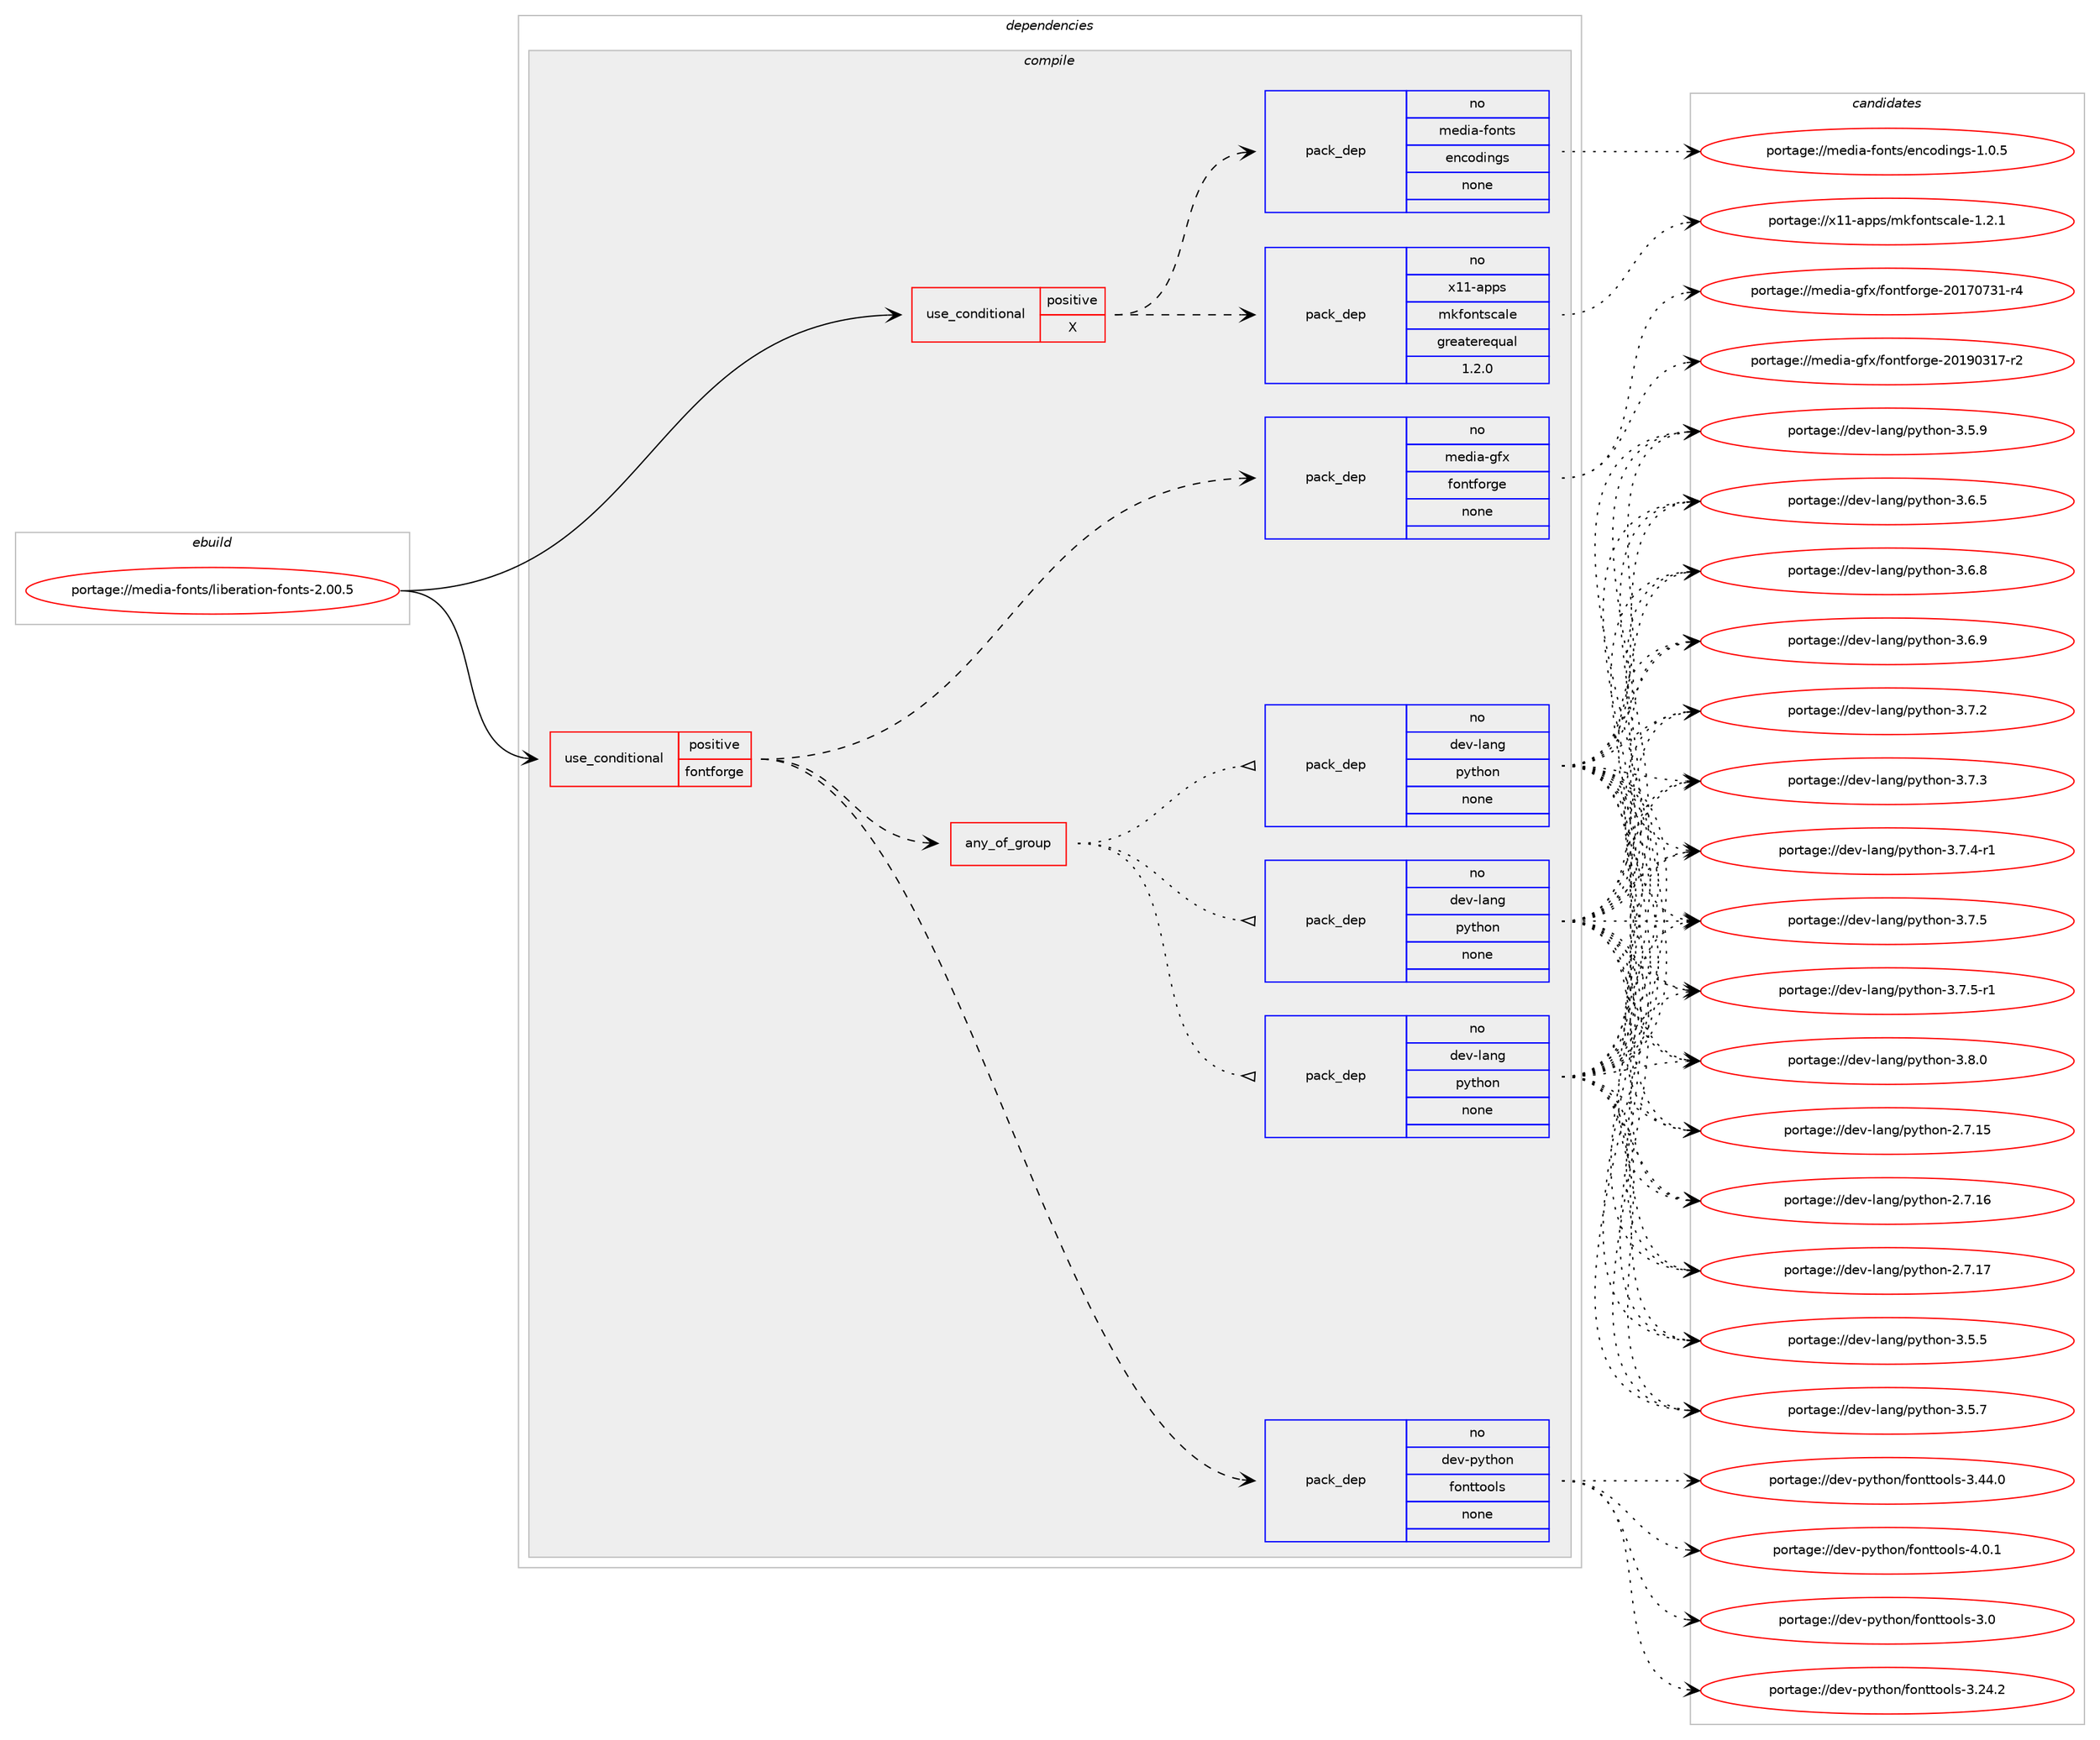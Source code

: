 digraph prolog {

# *************
# Graph options
# *************

newrank=true;
concentrate=true;
compound=true;
graph [rankdir=LR,fontname=Helvetica,fontsize=10,ranksep=1.5];#, ranksep=2.5, nodesep=0.2];
edge  [arrowhead=vee];
node  [fontname=Helvetica,fontsize=10];

# **********
# The ebuild
# **********

subgraph cluster_leftcol {
color=gray;
rank=same;
label=<<i>ebuild</i>>;
id [label="portage://media-fonts/liberation-fonts-2.00.5", color=red, width=4, href="../media-fonts/liberation-fonts-2.00.5.svg"];
}

# ****************
# The dependencies
# ****************

subgraph cluster_midcol {
color=gray;
label=<<i>dependencies</i>>;
subgraph cluster_compile {
fillcolor="#eeeeee";
style=filled;
label=<<i>compile</i>>;
subgraph cond77631 {
dependency310180 [label=<<TABLE BORDER="0" CELLBORDER="1" CELLSPACING="0" CELLPADDING="4"><TR><TD ROWSPAN="3" CELLPADDING="10">use_conditional</TD></TR><TR><TD>positive</TD></TR><TR><TD>X</TD></TR></TABLE>>, shape=none, color=red];
subgraph pack227541 {
dependency310181 [label=<<TABLE BORDER="0" CELLBORDER="1" CELLSPACING="0" CELLPADDING="4" WIDTH="220"><TR><TD ROWSPAN="6" CELLPADDING="30">pack_dep</TD></TR><TR><TD WIDTH="110">no</TD></TR><TR><TD>x11-apps</TD></TR><TR><TD>mkfontscale</TD></TR><TR><TD>greaterequal</TD></TR><TR><TD>1.2.0</TD></TR></TABLE>>, shape=none, color=blue];
}
dependency310180:e -> dependency310181:w [weight=20,style="dashed",arrowhead="vee"];
subgraph pack227542 {
dependency310182 [label=<<TABLE BORDER="0" CELLBORDER="1" CELLSPACING="0" CELLPADDING="4" WIDTH="220"><TR><TD ROWSPAN="6" CELLPADDING="30">pack_dep</TD></TR><TR><TD WIDTH="110">no</TD></TR><TR><TD>media-fonts</TD></TR><TR><TD>encodings</TD></TR><TR><TD>none</TD></TR><TR><TD></TD></TR></TABLE>>, shape=none, color=blue];
}
dependency310180:e -> dependency310182:w [weight=20,style="dashed",arrowhead="vee"];
}
id:e -> dependency310180:w [weight=20,style="solid",arrowhead="vee"];
subgraph cond77632 {
dependency310183 [label=<<TABLE BORDER="0" CELLBORDER="1" CELLSPACING="0" CELLPADDING="4"><TR><TD ROWSPAN="3" CELLPADDING="10">use_conditional</TD></TR><TR><TD>positive</TD></TR><TR><TD>fontforge</TD></TR></TABLE>>, shape=none, color=red];
subgraph any4899 {
dependency310184 [label=<<TABLE BORDER="0" CELLBORDER="1" CELLSPACING="0" CELLPADDING="4"><TR><TD CELLPADDING="10">any_of_group</TD></TR></TABLE>>, shape=none, color=red];subgraph pack227543 {
dependency310185 [label=<<TABLE BORDER="0" CELLBORDER="1" CELLSPACING="0" CELLPADDING="4" WIDTH="220"><TR><TD ROWSPAN="6" CELLPADDING="30">pack_dep</TD></TR><TR><TD WIDTH="110">no</TD></TR><TR><TD>dev-lang</TD></TR><TR><TD>python</TD></TR><TR><TD>none</TD></TR><TR><TD></TD></TR></TABLE>>, shape=none, color=blue];
}
dependency310184:e -> dependency310185:w [weight=20,style="dotted",arrowhead="oinv"];
subgraph pack227544 {
dependency310186 [label=<<TABLE BORDER="0" CELLBORDER="1" CELLSPACING="0" CELLPADDING="4" WIDTH="220"><TR><TD ROWSPAN="6" CELLPADDING="30">pack_dep</TD></TR><TR><TD WIDTH="110">no</TD></TR><TR><TD>dev-lang</TD></TR><TR><TD>python</TD></TR><TR><TD>none</TD></TR><TR><TD></TD></TR></TABLE>>, shape=none, color=blue];
}
dependency310184:e -> dependency310186:w [weight=20,style="dotted",arrowhead="oinv"];
subgraph pack227545 {
dependency310187 [label=<<TABLE BORDER="0" CELLBORDER="1" CELLSPACING="0" CELLPADDING="4" WIDTH="220"><TR><TD ROWSPAN="6" CELLPADDING="30">pack_dep</TD></TR><TR><TD WIDTH="110">no</TD></TR><TR><TD>dev-lang</TD></TR><TR><TD>python</TD></TR><TR><TD>none</TD></TR><TR><TD></TD></TR></TABLE>>, shape=none, color=blue];
}
dependency310184:e -> dependency310187:w [weight=20,style="dotted",arrowhead="oinv"];
}
dependency310183:e -> dependency310184:w [weight=20,style="dashed",arrowhead="vee"];
subgraph pack227546 {
dependency310188 [label=<<TABLE BORDER="0" CELLBORDER="1" CELLSPACING="0" CELLPADDING="4" WIDTH="220"><TR><TD ROWSPAN="6" CELLPADDING="30">pack_dep</TD></TR><TR><TD WIDTH="110">no</TD></TR><TR><TD>media-gfx</TD></TR><TR><TD>fontforge</TD></TR><TR><TD>none</TD></TR><TR><TD></TD></TR></TABLE>>, shape=none, color=blue];
}
dependency310183:e -> dependency310188:w [weight=20,style="dashed",arrowhead="vee"];
subgraph pack227547 {
dependency310189 [label=<<TABLE BORDER="0" CELLBORDER="1" CELLSPACING="0" CELLPADDING="4" WIDTH="220"><TR><TD ROWSPAN="6" CELLPADDING="30">pack_dep</TD></TR><TR><TD WIDTH="110">no</TD></TR><TR><TD>dev-python</TD></TR><TR><TD>fonttools</TD></TR><TR><TD>none</TD></TR><TR><TD></TD></TR></TABLE>>, shape=none, color=blue];
}
dependency310183:e -> dependency310189:w [weight=20,style="dashed",arrowhead="vee"];
}
id:e -> dependency310183:w [weight=20,style="solid",arrowhead="vee"];
}
subgraph cluster_compileandrun {
fillcolor="#eeeeee";
style=filled;
label=<<i>compile and run</i>>;
}
subgraph cluster_run {
fillcolor="#eeeeee";
style=filled;
label=<<i>run</i>>;
}
}

# **************
# The candidates
# **************

subgraph cluster_choices {
rank=same;
color=gray;
label=<<i>candidates</i>>;

subgraph choice227541 {
color=black;
nodesep=1;
choiceportage12049494597112112115471091071021111101161159997108101454946504649 [label="portage://x11-apps/mkfontscale-1.2.1", color=red, width=4,href="../x11-apps/mkfontscale-1.2.1.svg"];
dependency310181:e -> choiceportage12049494597112112115471091071021111101161159997108101454946504649:w [style=dotted,weight="100"];
}
subgraph choice227542 {
color=black;
nodesep=1;
choiceportage10910110010597451021111101161154710111099111100105110103115454946484653 [label="portage://media-fonts/encodings-1.0.5", color=red, width=4,href="../media-fonts/encodings-1.0.5.svg"];
dependency310182:e -> choiceportage10910110010597451021111101161154710111099111100105110103115454946484653:w [style=dotted,weight="100"];
}
subgraph choice227543 {
color=black;
nodesep=1;
choiceportage10010111845108971101034711212111610411111045504655464953 [label="portage://dev-lang/python-2.7.15", color=red, width=4,href="../dev-lang/python-2.7.15.svg"];
choiceportage10010111845108971101034711212111610411111045504655464954 [label="portage://dev-lang/python-2.7.16", color=red, width=4,href="../dev-lang/python-2.7.16.svg"];
choiceportage10010111845108971101034711212111610411111045504655464955 [label="portage://dev-lang/python-2.7.17", color=red, width=4,href="../dev-lang/python-2.7.17.svg"];
choiceportage100101118451089711010347112121116104111110455146534653 [label="portage://dev-lang/python-3.5.5", color=red, width=4,href="../dev-lang/python-3.5.5.svg"];
choiceportage100101118451089711010347112121116104111110455146534655 [label="portage://dev-lang/python-3.5.7", color=red, width=4,href="../dev-lang/python-3.5.7.svg"];
choiceportage100101118451089711010347112121116104111110455146534657 [label="portage://dev-lang/python-3.5.9", color=red, width=4,href="../dev-lang/python-3.5.9.svg"];
choiceportage100101118451089711010347112121116104111110455146544653 [label="portage://dev-lang/python-3.6.5", color=red, width=4,href="../dev-lang/python-3.6.5.svg"];
choiceportage100101118451089711010347112121116104111110455146544656 [label="portage://dev-lang/python-3.6.8", color=red, width=4,href="../dev-lang/python-3.6.8.svg"];
choiceportage100101118451089711010347112121116104111110455146544657 [label="portage://dev-lang/python-3.6.9", color=red, width=4,href="../dev-lang/python-3.6.9.svg"];
choiceportage100101118451089711010347112121116104111110455146554650 [label="portage://dev-lang/python-3.7.2", color=red, width=4,href="../dev-lang/python-3.7.2.svg"];
choiceportage100101118451089711010347112121116104111110455146554651 [label="portage://dev-lang/python-3.7.3", color=red, width=4,href="../dev-lang/python-3.7.3.svg"];
choiceportage1001011184510897110103471121211161041111104551465546524511449 [label="portage://dev-lang/python-3.7.4-r1", color=red, width=4,href="../dev-lang/python-3.7.4-r1.svg"];
choiceportage100101118451089711010347112121116104111110455146554653 [label="portage://dev-lang/python-3.7.5", color=red, width=4,href="../dev-lang/python-3.7.5.svg"];
choiceportage1001011184510897110103471121211161041111104551465546534511449 [label="portage://dev-lang/python-3.7.5-r1", color=red, width=4,href="../dev-lang/python-3.7.5-r1.svg"];
choiceportage100101118451089711010347112121116104111110455146564648 [label="portage://dev-lang/python-3.8.0", color=red, width=4,href="../dev-lang/python-3.8.0.svg"];
dependency310185:e -> choiceportage10010111845108971101034711212111610411111045504655464953:w [style=dotted,weight="100"];
dependency310185:e -> choiceportage10010111845108971101034711212111610411111045504655464954:w [style=dotted,weight="100"];
dependency310185:e -> choiceportage10010111845108971101034711212111610411111045504655464955:w [style=dotted,weight="100"];
dependency310185:e -> choiceportage100101118451089711010347112121116104111110455146534653:w [style=dotted,weight="100"];
dependency310185:e -> choiceportage100101118451089711010347112121116104111110455146534655:w [style=dotted,weight="100"];
dependency310185:e -> choiceportage100101118451089711010347112121116104111110455146534657:w [style=dotted,weight="100"];
dependency310185:e -> choiceportage100101118451089711010347112121116104111110455146544653:w [style=dotted,weight="100"];
dependency310185:e -> choiceportage100101118451089711010347112121116104111110455146544656:w [style=dotted,weight="100"];
dependency310185:e -> choiceportage100101118451089711010347112121116104111110455146544657:w [style=dotted,weight="100"];
dependency310185:e -> choiceportage100101118451089711010347112121116104111110455146554650:w [style=dotted,weight="100"];
dependency310185:e -> choiceportage100101118451089711010347112121116104111110455146554651:w [style=dotted,weight="100"];
dependency310185:e -> choiceportage1001011184510897110103471121211161041111104551465546524511449:w [style=dotted,weight="100"];
dependency310185:e -> choiceportage100101118451089711010347112121116104111110455146554653:w [style=dotted,weight="100"];
dependency310185:e -> choiceportage1001011184510897110103471121211161041111104551465546534511449:w [style=dotted,weight="100"];
dependency310185:e -> choiceportage100101118451089711010347112121116104111110455146564648:w [style=dotted,weight="100"];
}
subgraph choice227544 {
color=black;
nodesep=1;
choiceportage10010111845108971101034711212111610411111045504655464953 [label="portage://dev-lang/python-2.7.15", color=red, width=4,href="../dev-lang/python-2.7.15.svg"];
choiceportage10010111845108971101034711212111610411111045504655464954 [label="portage://dev-lang/python-2.7.16", color=red, width=4,href="../dev-lang/python-2.7.16.svg"];
choiceportage10010111845108971101034711212111610411111045504655464955 [label="portage://dev-lang/python-2.7.17", color=red, width=4,href="../dev-lang/python-2.7.17.svg"];
choiceportage100101118451089711010347112121116104111110455146534653 [label="portage://dev-lang/python-3.5.5", color=red, width=4,href="../dev-lang/python-3.5.5.svg"];
choiceportage100101118451089711010347112121116104111110455146534655 [label="portage://dev-lang/python-3.5.7", color=red, width=4,href="../dev-lang/python-3.5.7.svg"];
choiceportage100101118451089711010347112121116104111110455146534657 [label="portage://dev-lang/python-3.5.9", color=red, width=4,href="../dev-lang/python-3.5.9.svg"];
choiceportage100101118451089711010347112121116104111110455146544653 [label="portage://dev-lang/python-3.6.5", color=red, width=4,href="../dev-lang/python-3.6.5.svg"];
choiceportage100101118451089711010347112121116104111110455146544656 [label="portage://dev-lang/python-3.6.8", color=red, width=4,href="../dev-lang/python-3.6.8.svg"];
choiceportage100101118451089711010347112121116104111110455146544657 [label="portage://dev-lang/python-3.6.9", color=red, width=4,href="../dev-lang/python-3.6.9.svg"];
choiceportage100101118451089711010347112121116104111110455146554650 [label="portage://dev-lang/python-3.7.2", color=red, width=4,href="../dev-lang/python-3.7.2.svg"];
choiceportage100101118451089711010347112121116104111110455146554651 [label="portage://dev-lang/python-3.7.3", color=red, width=4,href="../dev-lang/python-3.7.3.svg"];
choiceportage1001011184510897110103471121211161041111104551465546524511449 [label="portage://dev-lang/python-3.7.4-r1", color=red, width=4,href="../dev-lang/python-3.7.4-r1.svg"];
choiceportage100101118451089711010347112121116104111110455146554653 [label="portage://dev-lang/python-3.7.5", color=red, width=4,href="../dev-lang/python-3.7.5.svg"];
choiceportage1001011184510897110103471121211161041111104551465546534511449 [label="portage://dev-lang/python-3.7.5-r1", color=red, width=4,href="../dev-lang/python-3.7.5-r1.svg"];
choiceportage100101118451089711010347112121116104111110455146564648 [label="portage://dev-lang/python-3.8.0", color=red, width=4,href="../dev-lang/python-3.8.0.svg"];
dependency310186:e -> choiceportage10010111845108971101034711212111610411111045504655464953:w [style=dotted,weight="100"];
dependency310186:e -> choiceportage10010111845108971101034711212111610411111045504655464954:w [style=dotted,weight="100"];
dependency310186:e -> choiceportage10010111845108971101034711212111610411111045504655464955:w [style=dotted,weight="100"];
dependency310186:e -> choiceportage100101118451089711010347112121116104111110455146534653:w [style=dotted,weight="100"];
dependency310186:e -> choiceportage100101118451089711010347112121116104111110455146534655:w [style=dotted,weight="100"];
dependency310186:e -> choiceportage100101118451089711010347112121116104111110455146534657:w [style=dotted,weight="100"];
dependency310186:e -> choiceportage100101118451089711010347112121116104111110455146544653:w [style=dotted,weight="100"];
dependency310186:e -> choiceportage100101118451089711010347112121116104111110455146544656:w [style=dotted,weight="100"];
dependency310186:e -> choiceportage100101118451089711010347112121116104111110455146544657:w [style=dotted,weight="100"];
dependency310186:e -> choiceportage100101118451089711010347112121116104111110455146554650:w [style=dotted,weight="100"];
dependency310186:e -> choiceportage100101118451089711010347112121116104111110455146554651:w [style=dotted,weight="100"];
dependency310186:e -> choiceportage1001011184510897110103471121211161041111104551465546524511449:w [style=dotted,weight="100"];
dependency310186:e -> choiceportage100101118451089711010347112121116104111110455146554653:w [style=dotted,weight="100"];
dependency310186:e -> choiceportage1001011184510897110103471121211161041111104551465546534511449:w [style=dotted,weight="100"];
dependency310186:e -> choiceportage100101118451089711010347112121116104111110455146564648:w [style=dotted,weight="100"];
}
subgraph choice227545 {
color=black;
nodesep=1;
choiceportage10010111845108971101034711212111610411111045504655464953 [label="portage://dev-lang/python-2.7.15", color=red, width=4,href="../dev-lang/python-2.7.15.svg"];
choiceportage10010111845108971101034711212111610411111045504655464954 [label="portage://dev-lang/python-2.7.16", color=red, width=4,href="../dev-lang/python-2.7.16.svg"];
choiceportage10010111845108971101034711212111610411111045504655464955 [label="portage://dev-lang/python-2.7.17", color=red, width=4,href="../dev-lang/python-2.7.17.svg"];
choiceportage100101118451089711010347112121116104111110455146534653 [label="portage://dev-lang/python-3.5.5", color=red, width=4,href="../dev-lang/python-3.5.5.svg"];
choiceportage100101118451089711010347112121116104111110455146534655 [label="portage://dev-lang/python-3.5.7", color=red, width=4,href="../dev-lang/python-3.5.7.svg"];
choiceportage100101118451089711010347112121116104111110455146534657 [label="portage://dev-lang/python-3.5.9", color=red, width=4,href="../dev-lang/python-3.5.9.svg"];
choiceportage100101118451089711010347112121116104111110455146544653 [label="portage://dev-lang/python-3.6.5", color=red, width=4,href="../dev-lang/python-3.6.5.svg"];
choiceportage100101118451089711010347112121116104111110455146544656 [label="portage://dev-lang/python-3.6.8", color=red, width=4,href="../dev-lang/python-3.6.8.svg"];
choiceportage100101118451089711010347112121116104111110455146544657 [label="portage://dev-lang/python-3.6.9", color=red, width=4,href="../dev-lang/python-3.6.9.svg"];
choiceportage100101118451089711010347112121116104111110455146554650 [label="portage://dev-lang/python-3.7.2", color=red, width=4,href="../dev-lang/python-3.7.2.svg"];
choiceportage100101118451089711010347112121116104111110455146554651 [label="portage://dev-lang/python-3.7.3", color=red, width=4,href="../dev-lang/python-3.7.3.svg"];
choiceportage1001011184510897110103471121211161041111104551465546524511449 [label="portage://dev-lang/python-3.7.4-r1", color=red, width=4,href="../dev-lang/python-3.7.4-r1.svg"];
choiceportage100101118451089711010347112121116104111110455146554653 [label="portage://dev-lang/python-3.7.5", color=red, width=4,href="../dev-lang/python-3.7.5.svg"];
choiceportage1001011184510897110103471121211161041111104551465546534511449 [label="portage://dev-lang/python-3.7.5-r1", color=red, width=4,href="../dev-lang/python-3.7.5-r1.svg"];
choiceportage100101118451089711010347112121116104111110455146564648 [label="portage://dev-lang/python-3.8.0", color=red, width=4,href="../dev-lang/python-3.8.0.svg"];
dependency310187:e -> choiceportage10010111845108971101034711212111610411111045504655464953:w [style=dotted,weight="100"];
dependency310187:e -> choiceportage10010111845108971101034711212111610411111045504655464954:w [style=dotted,weight="100"];
dependency310187:e -> choiceportage10010111845108971101034711212111610411111045504655464955:w [style=dotted,weight="100"];
dependency310187:e -> choiceportage100101118451089711010347112121116104111110455146534653:w [style=dotted,weight="100"];
dependency310187:e -> choiceportage100101118451089711010347112121116104111110455146534655:w [style=dotted,weight="100"];
dependency310187:e -> choiceportage100101118451089711010347112121116104111110455146534657:w [style=dotted,weight="100"];
dependency310187:e -> choiceportage100101118451089711010347112121116104111110455146544653:w [style=dotted,weight="100"];
dependency310187:e -> choiceportage100101118451089711010347112121116104111110455146544656:w [style=dotted,weight="100"];
dependency310187:e -> choiceportage100101118451089711010347112121116104111110455146544657:w [style=dotted,weight="100"];
dependency310187:e -> choiceportage100101118451089711010347112121116104111110455146554650:w [style=dotted,weight="100"];
dependency310187:e -> choiceportage100101118451089711010347112121116104111110455146554651:w [style=dotted,weight="100"];
dependency310187:e -> choiceportage1001011184510897110103471121211161041111104551465546524511449:w [style=dotted,weight="100"];
dependency310187:e -> choiceportage100101118451089711010347112121116104111110455146554653:w [style=dotted,weight="100"];
dependency310187:e -> choiceportage1001011184510897110103471121211161041111104551465546534511449:w [style=dotted,weight="100"];
dependency310187:e -> choiceportage100101118451089711010347112121116104111110455146564648:w [style=dotted,weight="100"];
}
subgraph choice227546 {
color=black;
nodesep=1;
choiceportage1091011001059745103102120471021111101161021111141031014550484955485551494511452 [label="portage://media-gfx/fontforge-20170731-r4", color=red, width=4,href="../media-gfx/fontforge-20170731-r4.svg"];
choiceportage1091011001059745103102120471021111101161021111141031014550484957485149554511450 [label="portage://media-gfx/fontforge-20190317-r2", color=red, width=4,href="../media-gfx/fontforge-20190317-r2.svg"];
dependency310188:e -> choiceportage1091011001059745103102120471021111101161021111141031014550484955485551494511452:w [style=dotted,weight="100"];
dependency310188:e -> choiceportage1091011001059745103102120471021111101161021111141031014550484957485149554511450:w [style=dotted,weight="100"];
}
subgraph choice227547 {
color=black;
nodesep=1;
choiceportage100101118451121211161041111104710211111011611611111110811545514648 [label="portage://dev-python/fonttools-3.0", color=red, width=4,href="../dev-python/fonttools-3.0.svg"];
choiceportage100101118451121211161041111104710211111011611611111110811545514650524650 [label="portage://dev-python/fonttools-3.24.2", color=red, width=4,href="../dev-python/fonttools-3.24.2.svg"];
choiceportage100101118451121211161041111104710211111011611611111110811545514652524648 [label="portage://dev-python/fonttools-3.44.0", color=red, width=4,href="../dev-python/fonttools-3.44.0.svg"];
choiceportage1001011184511212111610411111047102111110116116111111108115455246484649 [label="portage://dev-python/fonttools-4.0.1", color=red, width=4,href="../dev-python/fonttools-4.0.1.svg"];
dependency310189:e -> choiceportage100101118451121211161041111104710211111011611611111110811545514648:w [style=dotted,weight="100"];
dependency310189:e -> choiceportage100101118451121211161041111104710211111011611611111110811545514650524650:w [style=dotted,weight="100"];
dependency310189:e -> choiceportage100101118451121211161041111104710211111011611611111110811545514652524648:w [style=dotted,weight="100"];
dependency310189:e -> choiceportage1001011184511212111610411111047102111110116116111111108115455246484649:w [style=dotted,weight="100"];
}
}

}
